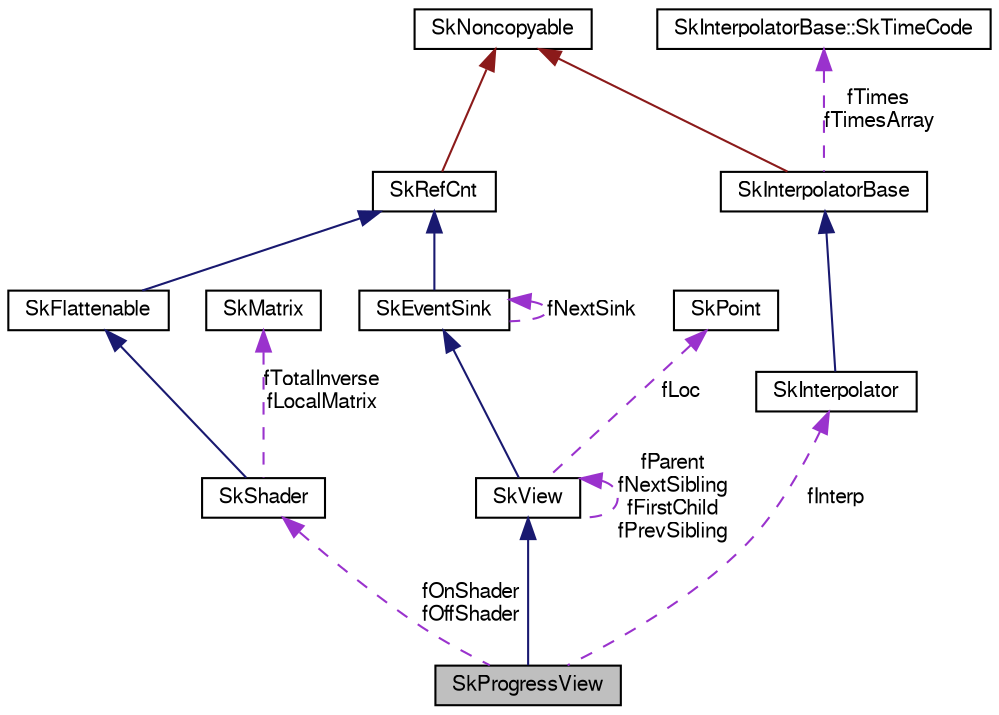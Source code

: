 digraph G
{
  edge [fontname="FreeSans",fontsize="10",labelfontname="FreeSans",labelfontsize="10"];
  node [fontname="FreeSans",fontsize="10",shape=record];
  Node1 [label="SkProgressView",height=0.2,width=0.4,color="black", fillcolor="grey75", style="filled" fontcolor="black"];
  Node2 -> Node1 [dir=back,color="midnightblue",fontsize="10",style="solid",fontname="FreeSans"];
  Node2 [label="SkView",height=0.2,width=0.4,color="black", fillcolor="white", style="filled",URL="$class_sk_view.html"];
  Node3 -> Node2 [dir=back,color="midnightblue",fontsize="10",style="solid",fontname="FreeSans"];
  Node3 [label="SkEventSink",height=0.2,width=0.4,color="black", fillcolor="white", style="filled",URL="$class_sk_event_sink.html"];
  Node4 -> Node3 [dir=back,color="midnightblue",fontsize="10",style="solid",fontname="FreeSans"];
  Node4 [label="SkRefCnt",height=0.2,width=0.4,color="black", fillcolor="white", style="filled",URL="$class_sk_ref_cnt.html"];
  Node5 -> Node4 [dir=back,color="firebrick4",fontsize="10",style="solid",fontname="FreeSans"];
  Node5 [label="SkNoncopyable",height=0.2,width=0.4,color="black", fillcolor="white", style="filled",URL="$class_sk_noncopyable.html"];
  Node3 -> Node3 [dir=back,color="darkorchid3",fontsize="10",style="dashed",label="fNextSink",fontname="FreeSans"];
  Node2 -> Node2 [dir=back,color="darkorchid3",fontsize="10",style="dashed",label="fParent\nfNextSibling\nfFirstChild\nfPrevSibling",fontname="FreeSans"];
  Node6 -> Node2 [dir=back,color="darkorchid3",fontsize="10",style="dashed",label="fLoc",fontname="FreeSans"];
  Node6 [label="SkPoint",height=0.2,width=0.4,color="black", fillcolor="white", style="filled",URL="$struct_sk_point.html"];
  Node7 -> Node1 [dir=back,color="darkorchid3",fontsize="10",style="dashed",label="fInterp",fontname="FreeSans"];
  Node7 [label="SkInterpolator",height=0.2,width=0.4,color="black", fillcolor="white", style="filled",URL="$class_sk_interpolator.html"];
  Node8 -> Node7 [dir=back,color="midnightblue",fontsize="10",style="solid",fontname="FreeSans"];
  Node8 [label="SkInterpolatorBase",height=0.2,width=0.4,color="black", fillcolor="white", style="filled",URL="$class_sk_interpolator_base.html"];
  Node5 -> Node8 [dir=back,color="firebrick4",fontsize="10",style="solid",fontname="FreeSans"];
  Node9 -> Node8 [dir=back,color="darkorchid3",fontsize="10",style="dashed",label="fTimes\nfTimesArray",fontname="FreeSans"];
  Node9 [label="SkInterpolatorBase::SkTimeCode",height=0.2,width=0.4,color="black", fillcolor="white", style="filled",URL="$struct_sk_interpolator_base_1_1_sk_time_code.html"];
  Node10 -> Node1 [dir=back,color="darkorchid3",fontsize="10",style="dashed",label="fOnShader\nfOffShader",fontname="FreeSans"];
  Node10 [label="SkShader",height=0.2,width=0.4,color="black", fillcolor="white", style="filled",URL="$class_sk_shader.html"];
  Node11 -> Node10 [dir=back,color="midnightblue",fontsize="10",style="solid",fontname="FreeSans"];
  Node11 [label="SkFlattenable",height=0.2,width=0.4,color="black", fillcolor="white", style="filled",URL="$class_sk_flattenable.html"];
  Node4 -> Node11 [dir=back,color="midnightblue",fontsize="10",style="solid",fontname="FreeSans"];
  Node12 -> Node10 [dir=back,color="darkorchid3",fontsize="10",style="dashed",label="fTotalInverse\nfLocalMatrix",fontname="FreeSans"];
  Node12 [label="SkMatrix",height=0.2,width=0.4,color="black", fillcolor="white", style="filled",URL="$class_sk_matrix.html"];
}
